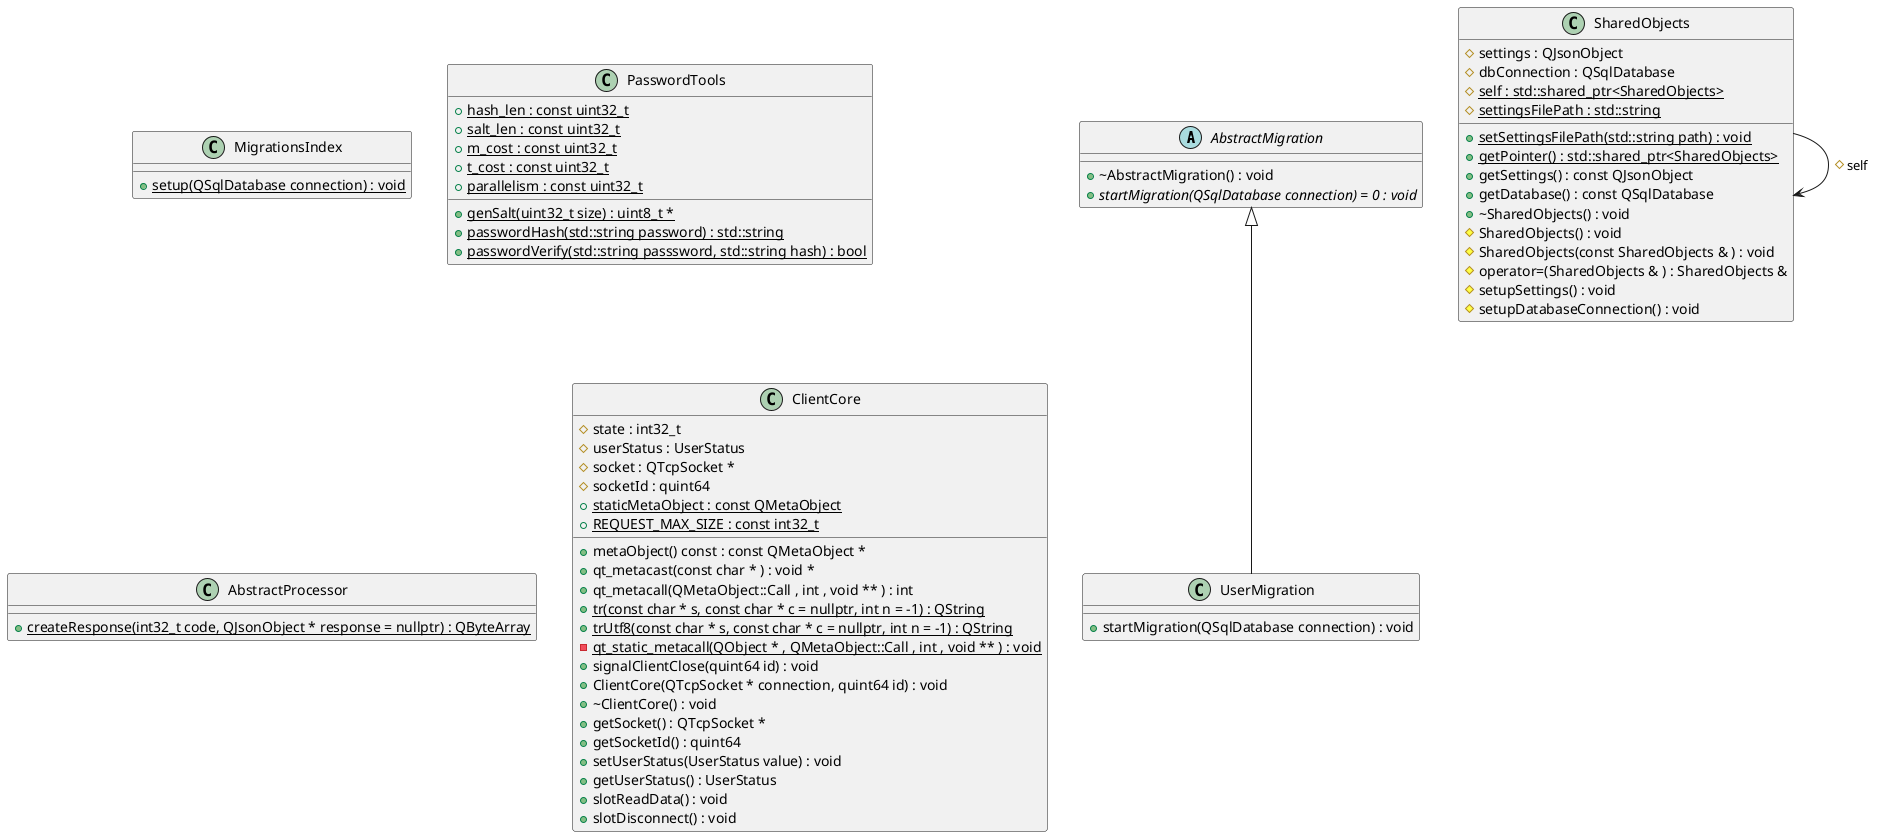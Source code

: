 @startuml
abstract "AbstractMigration" as C_0001563994475587835458
abstract C_0001563994475587835458 {
+~AbstractMigration() : void
{abstract} +startMigration(QSqlDatabase connection) = 0 : void
}
class "UserMigration" as C_0002185853222220702641
class C_0002185853222220702641 {
+startMigration(QSqlDatabase connection) : void
}
class "MigrationsIndex" as C_0001608885171007651355
class C_0001608885171007651355 {
{static} +setup(QSqlDatabase connection) : void
}
class "PasswordTools" as C_0001801756414020587948
class C_0001801756414020587948 {
{static} +genSalt(uint32_t size) : uint8_t *
{static} +passwordHash(std::string password) : std::string
{static} +passwordVerify(std::string passsword, std::string hash) : bool
{static} +hash_len : const uint32_t
{static} +salt_len : const uint32_t
{static} +m_cost : const uint32_t
{static} +t_cost : const uint32_t
{static} +parallelism : const uint32_t
}
class "SharedObjects" as C_0000254919367871000869
class C_0000254919367871000869 {
{static} +setSettingsFilePath(std::string path) : void
{static} +getPointer() : std::shared_ptr<SharedObjects>
+getSettings() : const QJsonObject
+getDatabase() : const QSqlDatabase
+~SharedObjects() : void
#SharedObjects() : void
#SharedObjects(const SharedObjects & ) : void
#operator=(SharedObjects & ) : SharedObjects &
#setupSettings() : void
#setupDatabaseConnection() : void
#settings : QJsonObject
#dbConnection : QSqlDatabase
{static} #self : std::shared_ptr<SharedObjects>
{static} #settingsFilePath : std::string
}
class "AbstractProcessor" as C_0001826158902758542044
class C_0001826158902758542044 {
{static} +createResponse(int32_t code, QJsonObject * response = nullptr) : QByteArray
}
class "ClientCore" as C_0001793972203644769656
class C_0001793972203644769656 {
+metaObject() const : const QMetaObject *
+qt_metacast(const char * ) : void *
+qt_metacall(QMetaObject::Call , int , void ** ) : int
{static} +tr(const char * s, const char * c = nullptr, int n = -1) : QString
{static} +trUtf8(const char * s, const char * c = nullptr, int n = -1) : QString
{static} -qt_static_metacall(QObject * , QMetaObject::Call , int , void ** ) : void
+signalClientClose(quint64 id) : void
+ClientCore(QTcpSocket * connection, quint64 id) : void
+~ClientCore() : void
+getSocket() : QTcpSocket *
+getSocketId() : quint64
+setUserStatus(UserStatus value) : void
+getUserStatus() : UserStatus
+slotReadData() : void
+slotDisconnect() : void
#state : int32_t
#userStatus : UserStatus
#socket : QTcpSocket *
#socketId : quint64
{static} +staticMetaObject : const QMetaObject
{static} +REQUEST_MAX_SIZE : const int32_t
}
C_0001563994475587835458 <|-- C_0002185853222220702641
C_0000254919367871000869 --> C_0000254919367871000869 : #self

'Generated with clang-uml, version 0.3.5-17-gbca1162
'LLVM version clang version 15.0.7
@enduml
